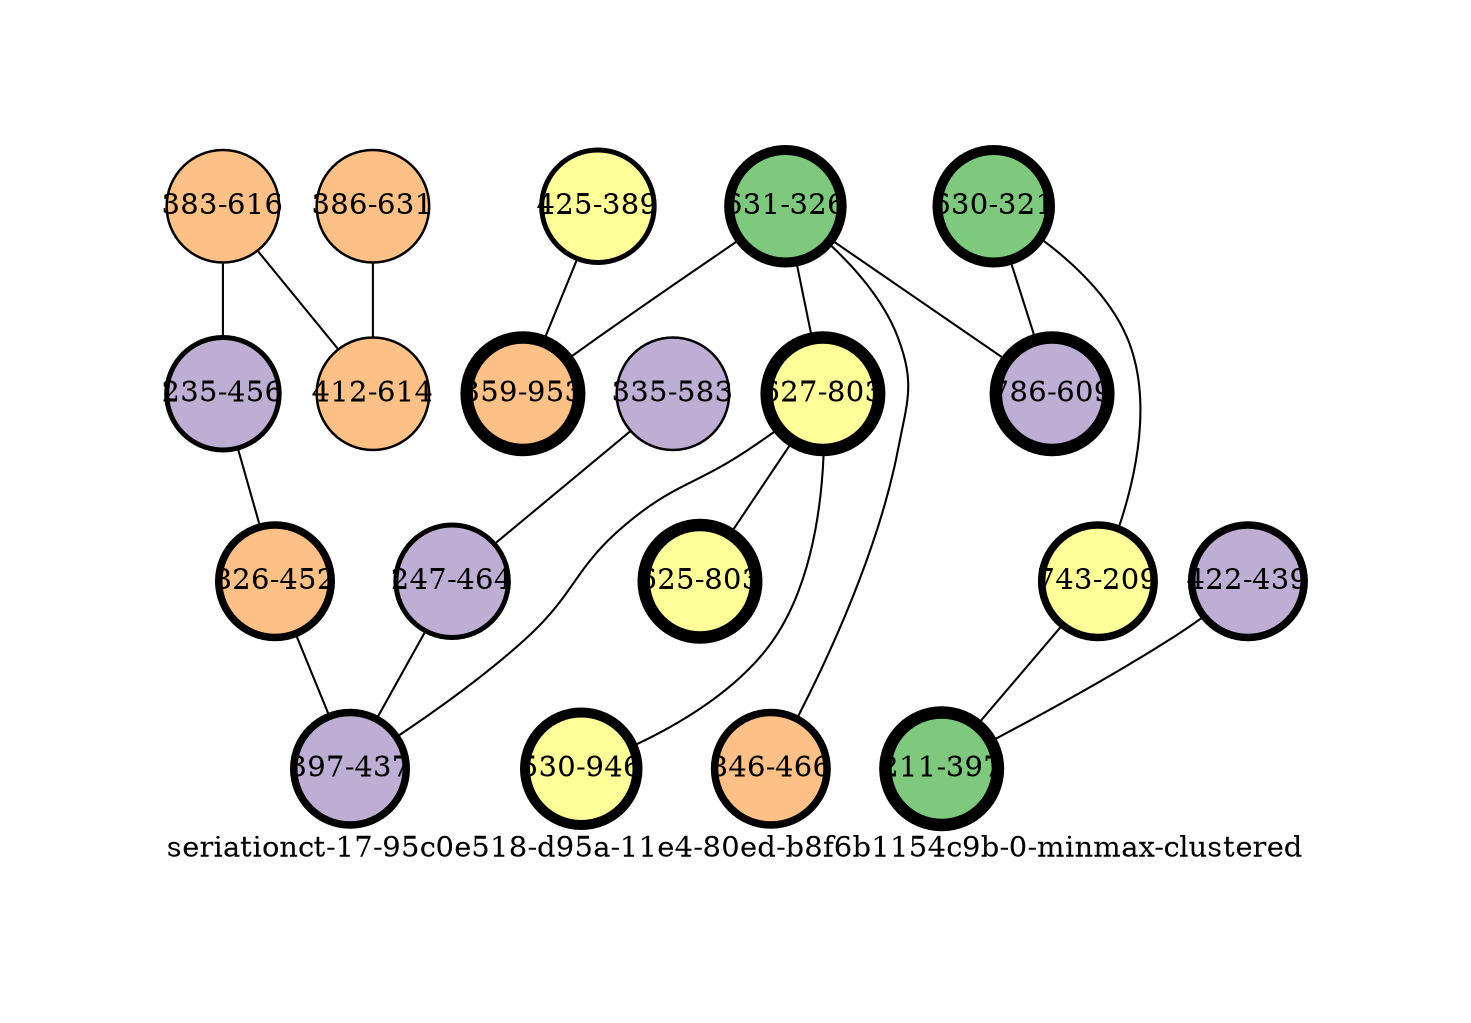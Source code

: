 strict graph "seriationct-17-95c0e518-d95a-11e4-80ed-b8f6b1154c9b-0-minmax-clustered" {
labelloc=b;
ratio=auto;
pad="1.0";
label="seriationct-17-95c0e518-d95a-11e4-80ed-b8f6b1154c9b-0-minmax-clustered";
node [width="0.75", style=filled, fixedsize=true, height="0.75", shape=circle, label=""];
0 [xCoordinate="616.0", appears_in_slice=1, yCoordinate="383.0", colorscheme=accent5, short_label="383-616", label="383-616", cluster_id=2, fillcolor=3, size="500.0", id=1, penwidth="1.2"];
1 [xCoordinate="326.0", appears_in_slice=4, yCoordinate="631.0", colorscheme=accent5, short_label="631-326", label="631-326", cluster_id=0, fillcolor=1, size="500.0", id=2, penwidth="4.8"];
2 [xCoordinate="321.0", appears_in_slice=4, yCoordinate="630.0", colorscheme=accent5, short_label="630-321", label="630-321", cluster_id=0, fillcolor=1, size="500.0", id=3, penwidth="4.8"];
3 [xCoordinate="803.0", appears_in_slice=5, yCoordinate="627.0", colorscheme=accent5, short_label="627-803", label="627-803", cluster_id=3, fillcolor=4, size="500.0", id=4, penwidth="6.0"];
4 [xCoordinate="389.0", appears_in_slice=2, yCoordinate="425.0", colorscheme=accent5, short_label="425-389", label="425-389", cluster_id=3, fillcolor=4, size="500.0", id=5, penwidth="2.4"];
5 [xCoordinate="439.0", appears_in_slice=3, yCoordinate="422.0", colorscheme=accent5, short_label="422-439", label="422-439", cluster_id=1, fillcolor=2, size="500.0", id=10, penwidth="3.6"];
6 [xCoordinate="953.0", appears_in_slice=5, yCoordinate="359.0", colorscheme=accent5, short_label="359-953", label="359-953", cluster_id=2, fillcolor=3, size="500.0", id=6, penwidth="6.0"];
7 [xCoordinate="456.0", appears_in_slice=2, yCoordinate="235.0", colorscheme=accent5, short_label="235-456", label="235-456", cluster_id=1, fillcolor=2, size="500.0", id=7, penwidth="2.4"];
8 [xCoordinate="209.0", appears_in_slice=3, yCoordinate="743.0", colorscheme=accent5, short_label="743-209", label="743-209", cluster_id=3, fillcolor=4, size="500.0", id=13, penwidth="3.6"];
9 [xCoordinate="397.0", appears_in_slice=5, yCoordinate="211.0", colorscheme=accent5, short_label="211-397", label="211-397", cluster_id=0, fillcolor=1, size="500.0", id=0, penwidth="6.0"];
10 [xCoordinate="803.0", appears_in_slice=5, yCoordinate="625.0", colorscheme=accent5, short_label="625-803", label="625-803", cluster_id=3, fillcolor=4, size="500.0", id=9, penwidth="6.0"];
11 [xCoordinate="452.0", appears_in_slice=3, yCoordinate="826.0", colorscheme=accent5, short_label="826-452", label="826-452", cluster_id=2, fillcolor=3, size="500.0", id=15, penwidth="3.6"];
12 [xCoordinate="946.0", appears_in_slice=4, yCoordinate="530.0", colorscheme=accent5, short_label="530-946", label="530-946", cluster_id=3, fillcolor=4, size="500.0", id=19, penwidth="4.8"];
13 [xCoordinate="583.0", appears_in_slice=1, yCoordinate="335.0", colorscheme=accent5, short_label="335-583", label="335-583", cluster_id=1, fillcolor=2, size="500.0", id=11, penwidth="1.2"];
14 [xCoordinate="466.0", appears_in_slice=3, yCoordinate="846.0", colorscheme=accent5, short_label="846-466", label="846-466", cluster_id=2, fillcolor=3, size="500.0", id=12, penwidth="3.6"];
15 [xCoordinate="464.0", appears_in_slice=2, yCoordinate="247.0", colorscheme=accent5, short_label="247-464", label="247-464", cluster_id=1, fillcolor=2, size="500.0", id=14, penwidth="2.4"];
16 [xCoordinate="437.0", appears_in_slice=3, yCoordinate="397.0", colorscheme=accent5, short_label="397-437", label="397-437", cluster_id=1, fillcolor=2, size="500.0", id=8, penwidth="3.6"];
17 [xCoordinate="609.0", appears_in_slice=5, yCoordinate="786.0", colorscheme=accent5, short_label="786-609", label="786-609", cluster_id=1, fillcolor=2, size="500.0", id=16, penwidth="6.0"];
18 [xCoordinate="631.0", appears_in_slice=1, yCoordinate="386.0", colorscheme=accent5, short_label="386-631", label="386-631", cluster_id=2, fillcolor=3, size="500.0", id=17, penwidth="1.2"];
19 [xCoordinate="614.0", appears_in_slice=1, yCoordinate="412.0", colorscheme=accent5, short_label="412-614", label="412-614", cluster_id=2, fillcolor=3, size="500.0", id=18, penwidth="1.2"];
0 -- 19  [inverseweight="7.89583052319", weight="0.126649121592"];
0 -- 7  [inverseweight="2.13433680238", weight="0.468529614859"];
1 -- 17  [inverseweight="2.8432966414", weight="0.351704421354"];
1 -- 3  [inverseweight="3.12475588798", weight="0.320024999024"];
1 -- 6  [inverseweight="3.00160929399", weight="0.333154618758"];
1 -- 14  [inverseweight="3.07402866818", weight="0.325306009782"];
2 -- 8  [inverseweight="2.89380151781", weight="0.345566202051"];
2 -- 17  [inverseweight="3.15836371431", weight="0.316619645632"];
3 -- 16  [inverseweight="4.88555289364", weight="0.204685124032"];
3 -- 10  [inverseweight="8.90588124849", weight="0.112285350781"];
3 -- 12  [inverseweight="4.99201914894", weight="0.200319744409"];
4 -- 6  [inverseweight="2.30524921967", weight="0.433792577161"];
5 -- 9  [inverseweight="2.62903125953", weight="0.380368242628"];
7 -- 11  [inverseweight="2.43656153347", weight="0.410414424698"];
8 -- 9  [inverseweight="2.25964611651", weight="0.442547172627"];
11 -- 16  [inverseweight="6.3819965089", weight="0.156690778286"];
13 -- 15  [inverseweight="3.00063620232", weight="0.333262659174"];
15 -- 16  [inverseweight="3.92135756429", weight="0.255013725121"];
18 -- 19  [inverseweight="7.37530515956", weight="0.135587610053"];
}
